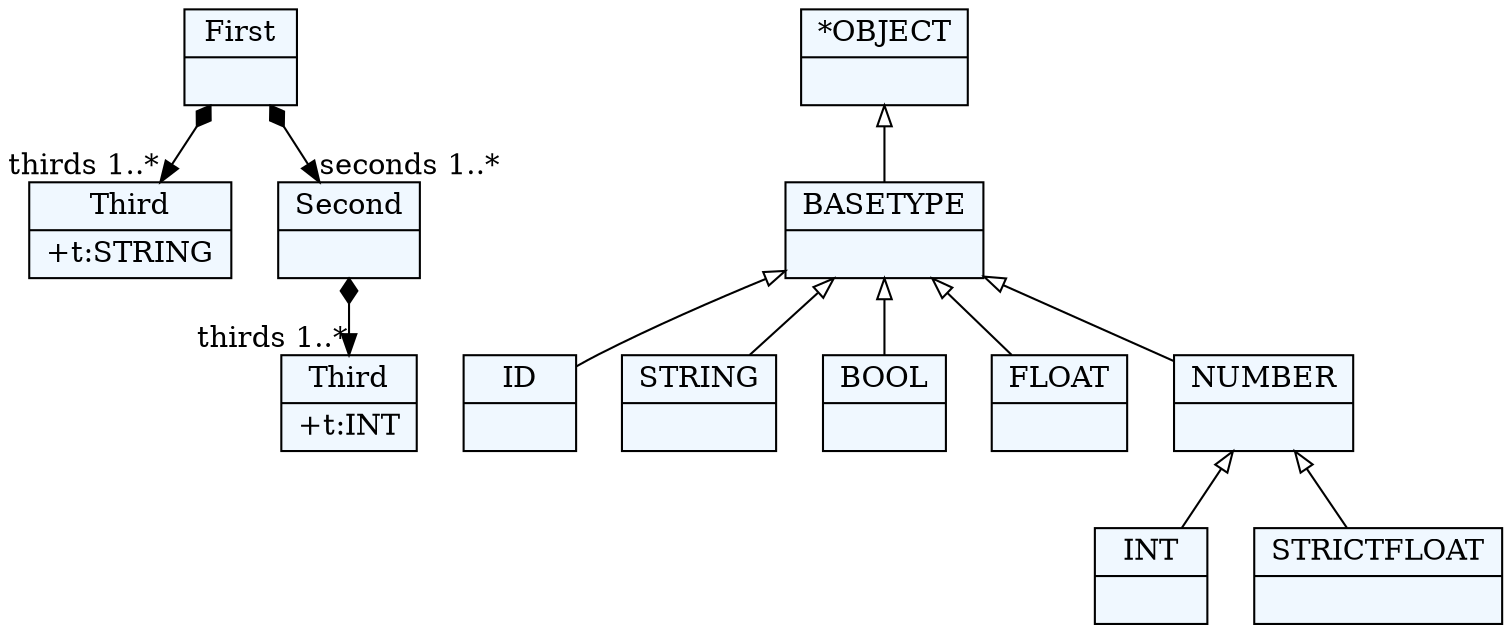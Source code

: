 
    digraph xtext {
    fontname = "Bitstream Vera Sans"
    fontsize = 8
    node[
        shape=record,
        style=filled,
        fillcolor=aliceblue
    ]
    nodesep = 0.3
    edge[dir=black,arrowtail=empty]


39619656[ label="{First|}"]

39974056[ label="{Third|+t:STRING\l}"]

40468424[ label="{ID|}"]

39597128[ label="{STRING|}"]

40358088[ label="{BOOL|}"]

39797736[ label="{INT|}"]

40355000[ label="{FLOAT|}"]

40291992[ label="{STRICTFLOAT|}"]

37553736[ label="{NUMBER|}"]

37558680[ label="{BASETYPE|}"]

40615288[ label="{*OBJECT|}"]

40220568[ label="{Second|}"]

40819832[ label="{Third|+t:INT\l}"]



39619656 -> 40220568[arrowtail=diamond, dir=both, headlabel="seconds 1..*"]
39619656 -> 39974056[arrowtail=diamond, dir=both, headlabel="thirds 1..*"]
37553736 -> 40291992 [dir=back]
37553736 -> 39797736 [dir=back]
37558680 -> 37553736 [dir=back]
37558680 -> 40355000 [dir=back]
37558680 -> 40358088 [dir=back]
37558680 -> 40468424 [dir=back]
37558680 -> 39597128 [dir=back]
40615288 -> 37558680 [dir=back]
40220568 -> 40819832[arrowtail=diamond, dir=both, headlabel="thirds 1..*"]

}
